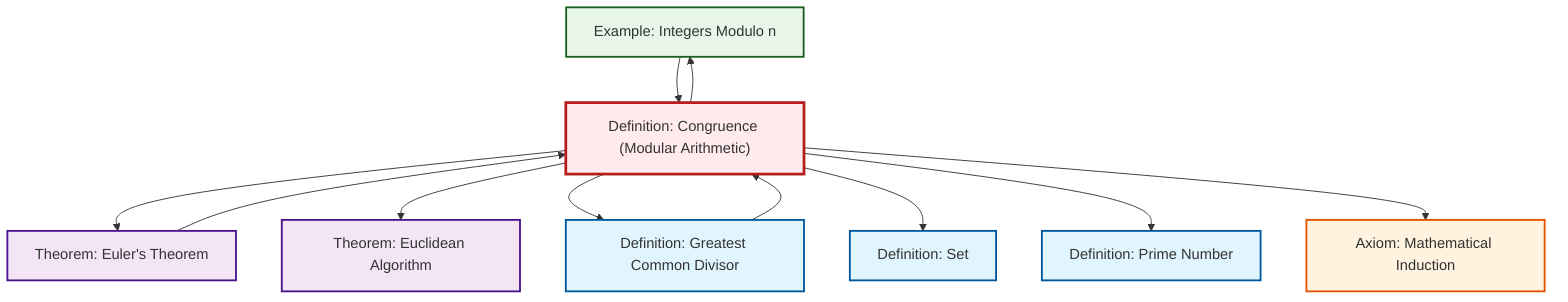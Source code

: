 graph TD
    classDef definition fill:#e1f5fe,stroke:#01579b,stroke-width:2px
    classDef theorem fill:#f3e5f5,stroke:#4a148c,stroke-width:2px
    classDef axiom fill:#fff3e0,stroke:#e65100,stroke-width:2px
    classDef example fill:#e8f5e9,stroke:#1b5e20,stroke-width:2px
    classDef current fill:#ffebee,stroke:#b71c1c,stroke-width:3px
    def-set["Definition: Set"]:::definition
    ex-quotient-integers-mod-n["Example: Integers Modulo n"]:::example
    thm-euclidean-algorithm["Theorem: Euclidean Algorithm"]:::theorem
    def-prime["Definition: Prime Number"]:::definition
    ax-induction["Axiom: Mathematical Induction"]:::axiom
    def-gcd["Definition: Greatest Common Divisor"]:::definition
    thm-euler["Theorem: Euler's Theorem"]:::theorem
    def-congruence["Definition: Congruence (Modular Arithmetic)"]:::definition
    def-congruence --> thm-euler
    def-congruence --> thm-euclidean-algorithm
    def-congruence --> def-gcd
    ex-quotient-integers-mod-n --> def-congruence
    thm-euler --> def-congruence
    def-congruence --> ex-quotient-integers-mod-n
    def-gcd --> def-congruence
    def-congruence --> def-set
    def-congruence --> def-prime
    def-congruence --> ax-induction
    class def-congruence current